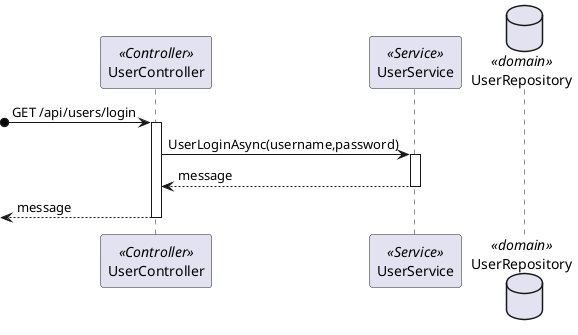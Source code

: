 @startuml level3

participant "UserController" as Controller <<Controller>>
participant "UserService" as Service <<Service>>
database "UserRepository" as UserRepository <<domain>>

?o->Controller:GET /api/users/login
activate Controller

    Controller->Service:UserLoginAsync(username,password)
    activate Service

        

        /'
        Service->Auth:verifyLogin(user,password)
        activate Auth

            Auth-->Service:result
        deactivate Auth
        '/

        Service-->Controller:message
    deactivate Service
    <--Controller:message
deactivate Controller

@enduml